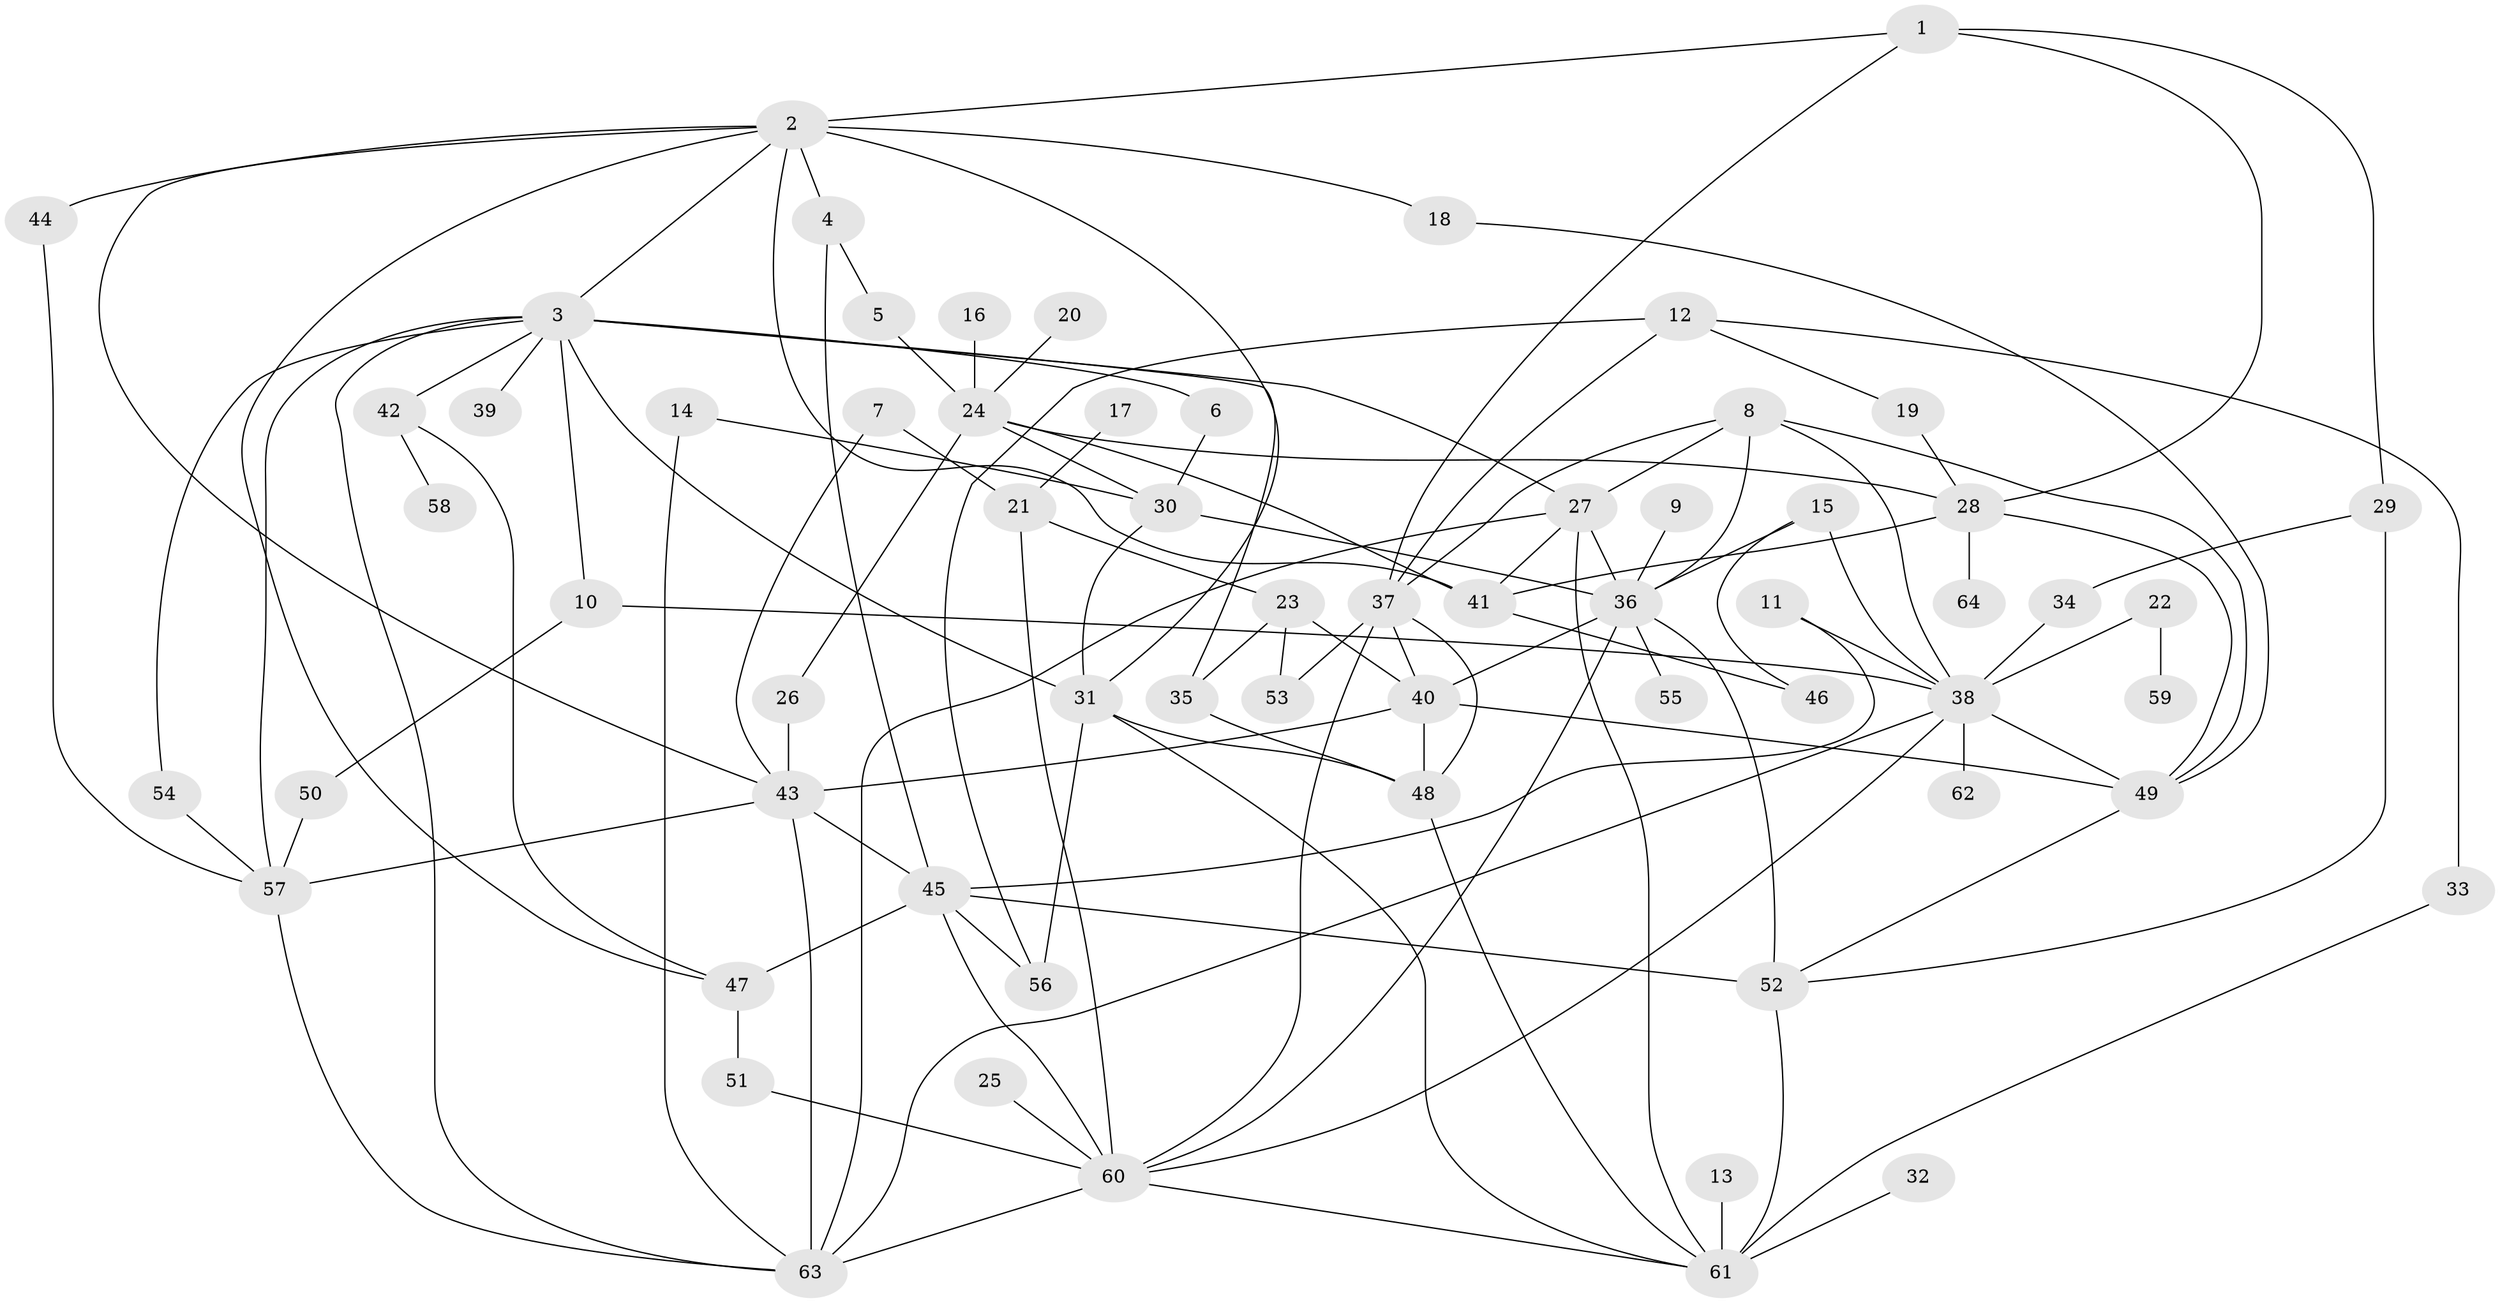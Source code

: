 // original degree distribution, {9: 0.007874015748031496, 4: 0.08661417322834646, 3: 0.23622047244094488, 6: 0.06299212598425197, 2: 0.31496062992125984, 7: 0.023622047244094488, 8: 0.015748031496062992, 5: 0.07086614173228346, 1: 0.18110236220472442}
// Generated by graph-tools (version 1.1) at 2025/49/03/09/25 03:49:20]
// undirected, 64 vertices, 120 edges
graph export_dot {
graph [start="1"]
  node [color=gray90,style=filled];
  1;
  2;
  3;
  4;
  5;
  6;
  7;
  8;
  9;
  10;
  11;
  12;
  13;
  14;
  15;
  16;
  17;
  18;
  19;
  20;
  21;
  22;
  23;
  24;
  25;
  26;
  27;
  28;
  29;
  30;
  31;
  32;
  33;
  34;
  35;
  36;
  37;
  38;
  39;
  40;
  41;
  42;
  43;
  44;
  45;
  46;
  47;
  48;
  49;
  50;
  51;
  52;
  53;
  54;
  55;
  56;
  57;
  58;
  59;
  60;
  61;
  62;
  63;
  64;
  1 -- 2 [weight=1.0];
  1 -- 28 [weight=1.0];
  1 -- 29 [weight=1.0];
  1 -- 37 [weight=1.0];
  2 -- 3 [weight=1.0];
  2 -- 4 [weight=2.0];
  2 -- 18 [weight=1.0];
  2 -- 31 [weight=1.0];
  2 -- 41 [weight=1.0];
  2 -- 43 [weight=1.0];
  2 -- 44 [weight=1.0];
  2 -- 47 [weight=1.0];
  3 -- 6 [weight=1.0];
  3 -- 10 [weight=1.0];
  3 -- 27 [weight=1.0];
  3 -- 31 [weight=1.0];
  3 -- 35 [weight=1.0];
  3 -- 39 [weight=1.0];
  3 -- 42 [weight=1.0];
  3 -- 54 [weight=1.0];
  3 -- 57 [weight=1.0];
  3 -- 63 [weight=1.0];
  4 -- 5 [weight=1.0];
  4 -- 45 [weight=1.0];
  5 -- 24 [weight=1.0];
  6 -- 30 [weight=1.0];
  7 -- 21 [weight=1.0];
  7 -- 43 [weight=1.0];
  8 -- 27 [weight=1.0];
  8 -- 36 [weight=1.0];
  8 -- 37 [weight=1.0];
  8 -- 38 [weight=1.0];
  8 -- 49 [weight=1.0];
  9 -- 36 [weight=1.0];
  10 -- 38 [weight=1.0];
  10 -- 50 [weight=1.0];
  11 -- 38 [weight=1.0];
  11 -- 45 [weight=1.0];
  12 -- 19 [weight=1.0];
  12 -- 33 [weight=1.0];
  12 -- 37 [weight=1.0];
  12 -- 56 [weight=1.0];
  13 -- 61 [weight=1.0];
  14 -- 30 [weight=1.0];
  14 -- 63 [weight=1.0];
  15 -- 36 [weight=1.0];
  15 -- 38 [weight=1.0];
  15 -- 46 [weight=1.0];
  16 -- 24 [weight=1.0];
  17 -- 21 [weight=1.0];
  18 -- 49 [weight=1.0];
  19 -- 28 [weight=1.0];
  20 -- 24 [weight=1.0];
  21 -- 23 [weight=1.0];
  21 -- 60 [weight=1.0];
  22 -- 38 [weight=1.0];
  22 -- 59 [weight=1.0];
  23 -- 35 [weight=1.0];
  23 -- 40 [weight=1.0];
  23 -- 53 [weight=1.0];
  24 -- 26 [weight=1.0];
  24 -- 28 [weight=1.0];
  24 -- 30 [weight=1.0];
  24 -- 41 [weight=1.0];
  25 -- 60 [weight=1.0];
  26 -- 43 [weight=1.0];
  27 -- 36 [weight=1.0];
  27 -- 41 [weight=1.0];
  27 -- 61 [weight=1.0];
  27 -- 63 [weight=1.0];
  28 -- 41 [weight=1.0];
  28 -- 49 [weight=1.0];
  28 -- 64 [weight=1.0];
  29 -- 34 [weight=1.0];
  29 -- 52 [weight=1.0];
  30 -- 31 [weight=1.0];
  30 -- 36 [weight=1.0];
  31 -- 48 [weight=1.0];
  31 -- 56 [weight=1.0];
  31 -- 61 [weight=1.0];
  32 -- 61 [weight=2.0];
  33 -- 61 [weight=1.0];
  34 -- 38 [weight=1.0];
  35 -- 48 [weight=1.0];
  36 -- 40 [weight=1.0];
  36 -- 52 [weight=1.0];
  36 -- 55 [weight=1.0];
  36 -- 60 [weight=1.0];
  37 -- 40 [weight=1.0];
  37 -- 48 [weight=1.0];
  37 -- 53 [weight=1.0];
  37 -- 60 [weight=1.0];
  38 -- 49 [weight=1.0];
  38 -- 60 [weight=1.0];
  38 -- 62 [weight=1.0];
  38 -- 63 [weight=1.0];
  40 -- 43 [weight=1.0];
  40 -- 48 [weight=1.0];
  40 -- 49 [weight=1.0];
  41 -- 46 [weight=1.0];
  42 -- 47 [weight=1.0];
  42 -- 58 [weight=1.0];
  43 -- 45 [weight=1.0];
  43 -- 57 [weight=1.0];
  43 -- 63 [weight=1.0];
  44 -- 57 [weight=1.0];
  45 -- 47 [weight=1.0];
  45 -- 52 [weight=1.0];
  45 -- 56 [weight=1.0];
  45 -- 60 [weight=1.0];
  47 -- 51 [weight=1.0];
  48 -- 61 [weight=1.0];
  49 -- 52 [weight=1.0];
  50 -- 57 [weight=1.0];
  51 -- 60 [weight=1.0];
  52 -- 61 [weight=1.0];
  54 -- 57 [weight=1.0];
  57 -- 63 [weight=1.0];
  60 -- 61 [weight=1.0];
  60 -- 63 [weight=1.0];
}
